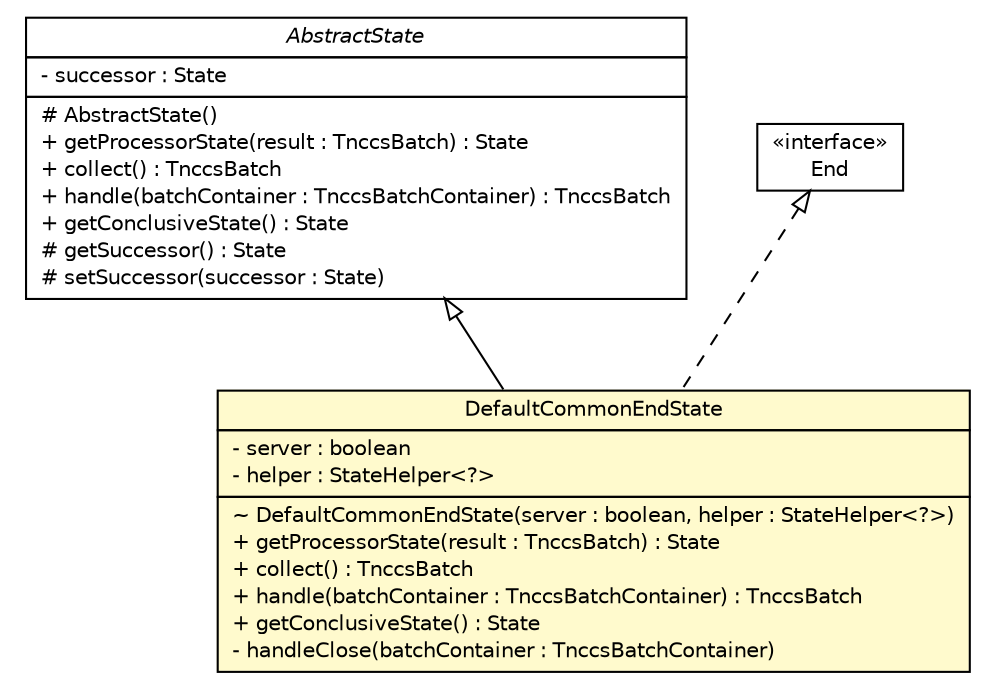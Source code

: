 #!/usr/local/bin/dot
#
# Class diagram 
# Generated by UMLGraph version R5_6 (http://www.umlgraph.org/)
#

digraph G {
	edge [fontname="Helvetica",fontsize=10,labelfontname="Helvetica",labelfontsize=10];
	node [fontname="Helvetica",fontsize=10,shape=plaintext];
	nodesep=0.25;
	ranksep=0.5;
	// de.hsbremen.tc.tnc.tnccs.session.statemachine.AbstractState
	c10139 [label=<<table title="de.hsbremen.tc.tnc.tnccs.session.statemachine.AbstractState" border="0" cellborder="1" cellspacing="0" cellpadding="2" port="p" href="../AbstractState.html">
		<tr><td><table border="0" cellspacing="0" cellpadding="1">
<tr><td align="center" balign="center"><font face="Helvetica-Oblique"> AbstractState </font></td></tr>
		</table></td></tr>
		<tr><td><table border="0" cellspacing="0" cellpadding="1">
<tr><td align="left" balign="left"> - successor : State </td></tr>
		</table></td></tr>
		<tr><td><table border="0" cellspacing="0" cellpadding="1">
<tr><td align="left" balign="left"> # AbstractState() </td></tr>
<tr><td align="left" balign="left"> + getProcessorState(result : TnccsBatch) : State </td></tr>
<tr><td align="left" balign="left"> + collect() : TnccsBatch </td></tr>
<tr><td align="left" balign="left"> + handle(batchContainer : TnccsBatchContainer) : TnccsBatch </td></tr>
<tr><td align="left" balign="left"> + getConclusiveState() : State </td></tr>
<tr><td align="left" balign="left"> # getSuccessor() : State </td></tr>
<tr><td align="left" balign="left"> # setSuccessor(successor : State) </td></tr>
		</table></td></tr>
		</table>>, URL="../AbstractState.html", fontname="Helvetica", fontcolor="black", fontsize=10.0];
	// de.hsbremen.tc.tnc.tnccs.session.statemachine.End
	c10141 [label=<<table title="de.hsbremen.tc.tnc.tnccs.session.statemachine.End" border="0" cellborder="1" cellspacing="0" cellpadding="2" port="p" href="../End.html">
		<tr><td><table border="0" cellspacing="0" cellpadding="1">
<tr><td align="center" balign="center"> &#171;interface&#187; </td></tr>
<tr><td align="center" balign="center"> End </td></tr>
		</table></td></tr>
		</table>>, URL="../End.html", fontname="Helvetica", fontcolor="black", fontsize=10.0];
	// de.hsbremen.tc.tnc.tnccs.session.statemachine.simple.DefaultCommonEndState
	c10152 [label=<<table title="de.hsbremen.tc.tnc.tnccs.session.statemachine.simple.DefaultCommonEndState" border="0" cellborder="1" cellspacing="0" cellpadding="2" port="p" bgcolor="lemonChiffon" href="./DefaultCommonEndState.html">
		<tr><td><table border="0" cellspacing="0" cellpadding="1">
<tr><td align="center" balign="center"> DefaultCommonEndState </td></tr>
		</table></td></tr>
		<tr><td><table border="0" cellspacing="0" cellpadding="1">
<tr><td align="left" balign="left"> - server : boolean </td></tr>
<tr><td align="left" balign="left"> - helper : StateHelper&lt;?&gt; </td></tr>
		</table></td></tr>
		<tr><td><table border="0" cellspacing="0" cellpadding="1">
<tr><td align="left" balign="left"> ~ DefaultCommonEndState(server : boolean, helper : StateHelper&lt;?&gt;) </td></tr>
<tr><td align="left" balign="left"> + getProcessorState(result : TnccsBatch) : State </td></tr>
<tr><td align="left" balign="left"> + collect() : TnccsBatch </td></tr>
<tr><td align="left" balign="left"> + handle(batchContainer : TnccsBatchContainer) : TnccsBatch </td></tr>
<tr><td align="left" balign="left"> + getConclusiveState() : State </td></tr>
<tr><td align="left" balign="left"> - handleClose(batchContainer : TnccsBatchContainer) </td></tr>
		</table></td></tr>
		</table>>, URL="./DefaultCommonEndState.html", fontname="Helvetica", fontcolor="black", fontsize=10.0];
	//de.hsbremen.tc.tnc.tnccs.session.statemachine.simple.DefaultCommonEndState extends de.hsbremen.tc.tnc.tnccs.session.statemachine.AbstractState
	c10139:p -> c10152:p [dir=back,arrowtail=empty];
	//de.hsbremen.tc.tnc.tnccs.session.statemachine.simple.DefaultCommonEndState implements de.hsbremen.tc.tnc.tnccs.session.statemachine.End
	c10141:p -> c10152:p [dir=back,arrowtail=empty,style=dashed];
}

